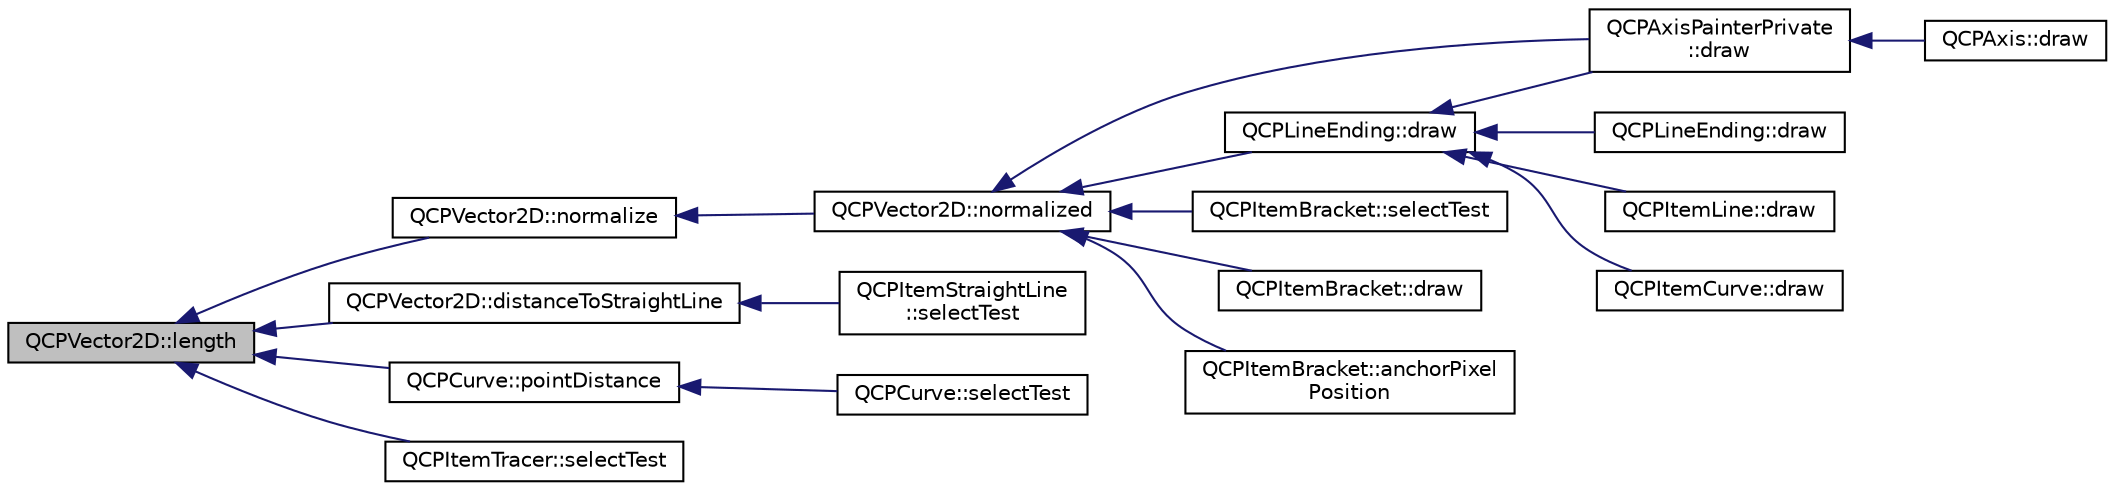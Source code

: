 digraph "QCPVector2D::length"
{
  edge [fontname="Helvetica",fontsize="10",labelfontname="Helvetica",labelfontsize="10"];
  node [fontname="Helvetica",fontsize="10",shape=record];
  rankdir="LR";
  Node95 [label="QCPVector2D::length",height=0.2,width=0.4,color="black", fillcolor="grey75", style="filled", fontcolor="black"];
  Node95 -> Node96 [dir="back",color="midnightblue",fontsize="10",style="solid",fontname="Helvetica"];
  Node96 [label="QCPVector2D::normalize",height=0.2,width=0.4,color="black", fillcolor="white", style="filled",URL="$class_q_c_p_vector2_d.html#ad83268be370685c2a0630acc0fb1a425"];
  Node96 -> Node97 [dir="back",color="midnightblue",fontsize="10",style="solid",fontname="Helvetica"];
  Node97 [label="QCPVector2D::normalized",height=0.2,width=0.4,color="black", fillcolor="white", style="filled",URL="$class_q_c_p_vector2_d.html#a707bb3af3b1f9331a2450ec75eaf7eb0"];
  Node97 -> Node98 [dir="back",color="midnightblue",fontsize="10",style="solid",fontname="Helvetica"];
  Node98 [label="QCPLineEnding::draw",height=0.2,width=0.4,color="black", fillcolor="white", style="filled",URL="$class_q_c_p_line_ending.html#a4f45db54f2aba03acf055e29aec1e8e7"];
  Node98 -> Node99 [dir="back",color="midnightblue",fontsize="10",style="solid",fontname="Helvetica"];
  Node99 [label="QCPLineEnding::draw",height=0.2,width=0.4,color="black", fillcolor="white", style="filled",URL="$class_q_c_p_line_ending.html#af7ac30a81ba85b9bded148c6ec387391"];
  Node98 -> Node100 [dir="back",color="midnightblue",fontsize="10",style="solid",fontname="Helvetica"];
  Node100 [label="QCPAxisPainterPrivate\l::draw",height=0.2,width=0.4,color="black", fillcolor="white", style="filled",URL="$class_q_c_p_axis_painter_private.html#a0207a99bdf9c4f70af20928898ddc2fc"];
  Node100 -> Node101 [dir="back",color="midnightblue",fontsize="10",style="solid",fontname="Helvetica"];
  Node101 [label="QCPAxis::draw",height=0.2,width=0.4,color="black", fillcolor="white", style="filled",URL="$class_q_c_p_axis.html#ac15ebb4225ca5212d8e5fffae481bc9b"];
  Node98 -> Node102 [dir="back",color="midnightblue",fontsize="10",style="solid",fontname="Helvetica"];
  Node102 [label="QCPItemLine::draw",height=0.2,width=0.4,color="black", fillcolor="white", style="filled",URL="$class_q_c_p_item_line.html#ae184140b61b2ef5b8edde76304447200"];
  Node98 -> Node103 [dir="back",color="midnightblue",fontsize="10",style="solid",fontname="Helvetica"];
  Node103 [label="QCPItemCurve::draw",height=0.2,width=0.4,color="black", fillcolor="white", style="filled",URL="$class_q_c_p_item_curve.html#a856ae61de18278847ba5e0e357bf68f2"];
  Node97 -> Node100 [dir="back",color="midnightblue",fontsize="10",style="solid",fontname="Helvetica"];
  Node97 -> Node104 [dir="back",color="midnightblue",fontsize="10",style="solid",fontname="Helvetica"];
  Node104 [label="QCPItemBracket::selectTest",height=0.2,width=0.4,color="black", fillcolor="white", style="filled",URL="$class_q_c_p_item_bracket.html#a49a6b2f41e0a8c2a2e3a2836027a8455"];
  Node97 -> Node105 [dir="back",color="midnightblue",fontsize="10",style="solid",fontname="Helvetica"];
  Node105 [label="QCPItemBracket::draw",height=0.2,width=0.4,color="black", fillcolor="white", style="filled",URL="$class_q_c_p_item_bracket.html#a942a3978aea44a2fc7b4383f2bf6d417"];
  Node97 -> Node106 [dir="back",color="midnightblue",fontsize="10",style="solid",fontname="Helvetica"];
  Node106 [label="QCPItemBracket::anchorPixel\lPosition",height=0.2,width=0.4,color="black", fillcolor="white", style="filled",URL="$class_q_c_p_item_bracket.html#a008d87325d26b6616d368cec06027cce"];
  Node95 -> Node107 [dir="back",color="midnightblue",fontsize="10",style="solid",fontname="Helvetica"];
  Node107 [label="QCPVector2D::distanceToStraightLine",height=0.2,width=0.4,color="black", fillcolor="white", style="filled",URL="$class_q_c_p_vector2_d.html#ae240b845c3744e43a5d0aa7b2bb66c19"];
  Node107 -> Node108 [dir="back",color="midnightblue",fontsize="10",style="solid",fontname="Helvetica"];
  Node108 [label="QCPItemStraightLine\l::selectTest",height=0.2,width=0.4,color="black", fillcolor="white", style="filled",URL="$class_q_c_p_item_straight_line.html#a2e36c9d4dcc3aeda78a5584f790e39e3"];
  Node95 -> Node109 [dir="back",color="midnightblue",fontsize="10",style="solid",fontname="Helvetica"];
  Node109 [label="QCPCurve::pointDistance",height=0.2,width=0.4,color="black", fillcolor="white", style="filled",URL="$class_q_c_p_curve.html#aa2c9c9c0e57f11f18a5cb7e47927157c"];
  Node109 -> Node110 [dir="back",color="midnightblue",fontsize="10",style="solid",fontname="Helvetica"];
  Node110 [label="QCPCurve::selectTest",height=0.2,width=0.4,color="black", fillcolor="white", style="filled",URL="$class_q_c_p_curve.html#a0ed9b7e6b4bc72010d6fcd974af46a8b"];
  Node95 -> Node111 [dir="back",color="midnightblue",fontsize="10",style="solid",fontname="Helvetica"];
  Node111 [label="QCPItemTracer::selectTest",height=0.2,width=0.4,color="black", fillcolor="white", style="filled",URL="$class_q_c_p_item_tracer.html#a9fd955fea40e977d66f3a9fd5765aec4"];
}
